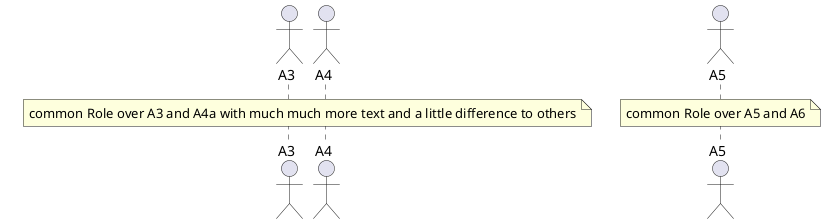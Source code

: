 {
  "sha1": "l7cdj9666mchfxuv6o8oq0uwxehd9lb",
  "insertion": {
    "when": "2024-06-03T18:59:33.814Z",
    "user": "plantuml@gmail.com"
  }
}
@startuml
Actor A3
Actor A4
Actor A5

note over A3,A4 : common Role over A3 and A4a with much much more text and a little difference to others
/ note over A5 : common Role over A5 and A6
@enduml
